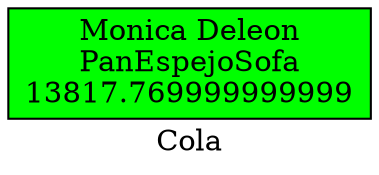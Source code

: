 digraph G {
    rankdir="RL";
    label="Cola";
    node[shape=box];
Nodo0[style="filled", label="Monica Deleon\nPanEspejoSofa\n13817.769999999999", fillcolor="green"];


}